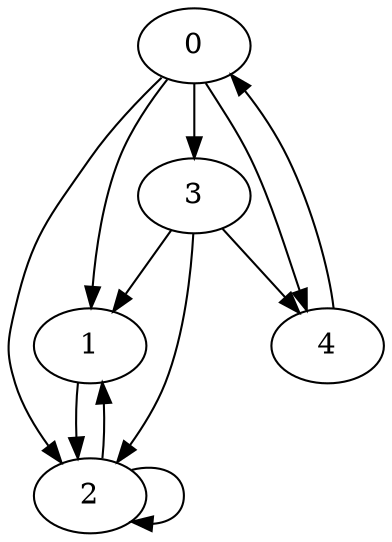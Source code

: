 digraph G {
    0 -> 1;
    0 -> 2;
    0 -> 3;
    0 -> 4;
    1 -> 2;
    2 -> 1;
    2 -> 2;
    3 -> 1;
    3 -> 2;
    3 -> 4;
    4 -> 0;
}
